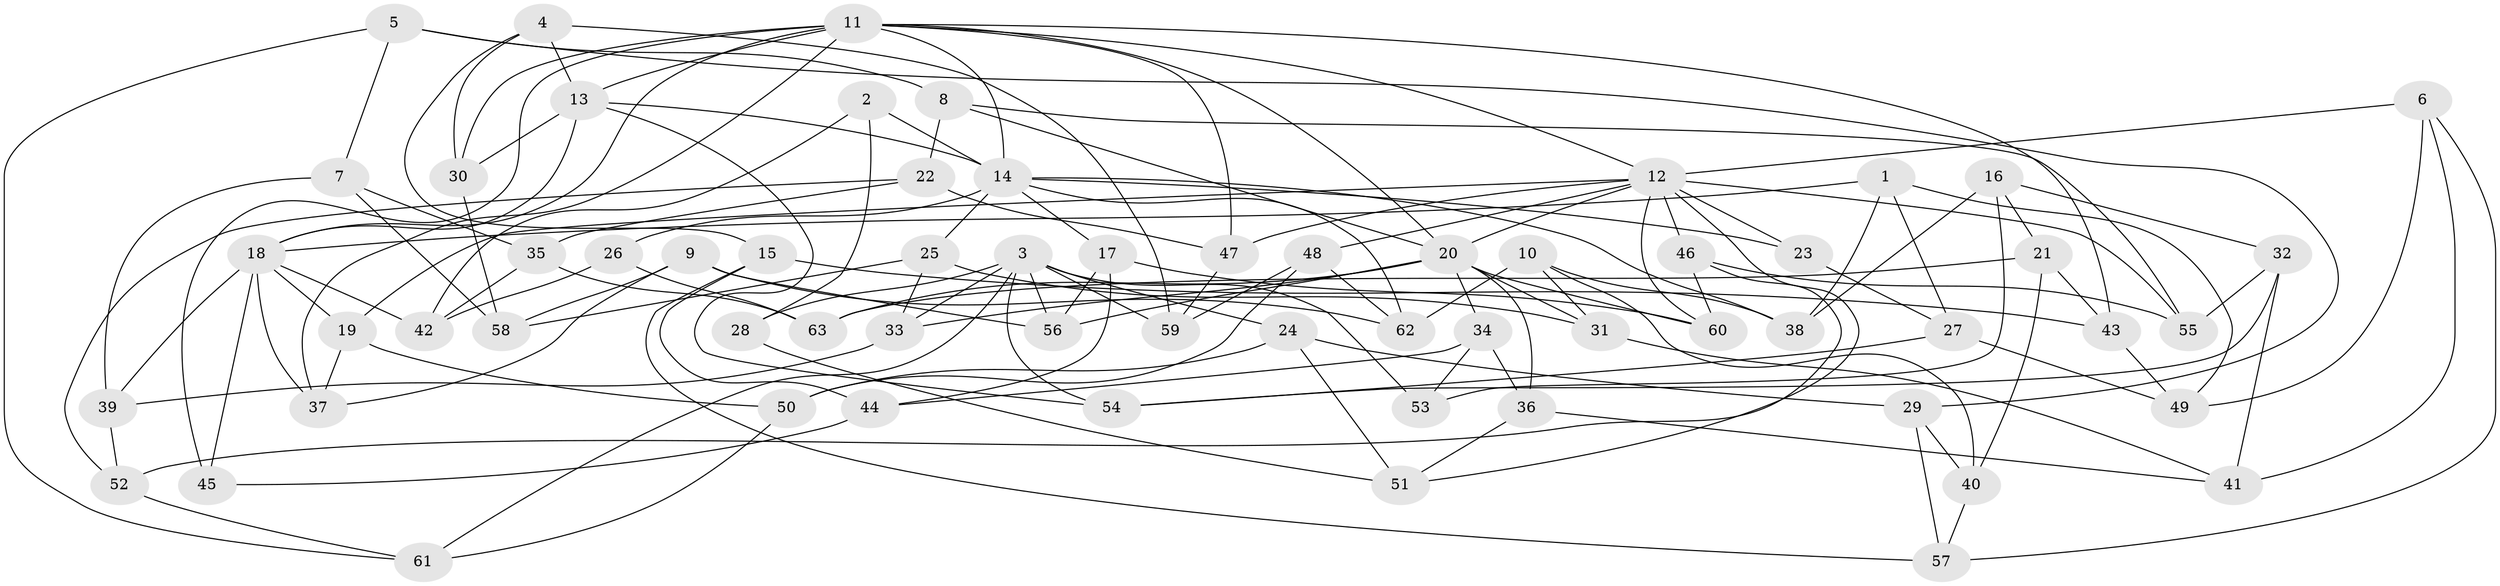 // original degree distribution, {4: 1.0}
// Generated by graph-tools (version 1.1) at 2025/53/03/04/25 22:53:51]
// undirected, 63 vertices, 140 edges
graph export_dot {
  node [color=gray90,style=filled];
  1;
  2;
  3;
  4;
  5;
  6;
  7;
  8;
  9;
  10;
  11;
  12;
  13;
  14;
  15;
  16;
  17;
  18;
  19;
  20;
  21;
  22;
  23;
  24;
  25;
  26;
  27;
  28;
  29;
  30;
  31;
  32;
  33;
  34;
  35;
  36;
  37;
  38;
  39;
  40;
  41;
  42;
  43;
  44;
  45;
  46;
  47;
  48;
  49;
  50;
  51;
  52;
  53;
  54;
  55;
  56;
  57;
  58;
  59;
  60;
  61;
  62;
  63;
  1 -- 18 [weight=1.0];
  1 -- 27 [weight=1.0];
  1 -- 38 [weight=1.0];
  1 -- 49 [weight=1.0];
  2 -- 14 [weight=2.0];
  2 -- 28 [weight=1.0];
  2 -- 42 [weight=1.0];
  3 -- 24 [weight=1.0];
  3 -- 28 [weight=2.0];
  3 -- 33 [weight=1.0];
  3 -- 53 [weight=2.0];
  3 -- 54 [weight=1.0];
  3 -- 56 [weight=1.0];
  3 -- 59 [weight=1.0];
  3 -- 61 [weight=1.0];
  4 -- 13 [weight=1.0];
  4 -- 15 [weight=1.0];
  4 -- 30 [weight=1.0];
  4 -- 59 [weight=1.0];
  5 -- 7 [weight=1.0];
  5 -- 8 [weight=1.0];
  5 -- 29 [weight=1.0];
  5 -- 61 [weight=1.0];
  6 -- 12 [weight=1.0];
  6 -- 41 [weight=1.0];
  6 -- 49 [weight=1.0];
  6 -- 57 [weight=1.0];
  7 -- 35 [weight=1.0];
  7 -- 39 [weight=1.0];
  7 -- 58 [weight=1.0];
  8 -- 20 [weight=1.0];
  8 -- 22 [weight=1.0];
  8 -- 55 [weight=1.0];
  9 -- 37 [weight=1.0];
  9 -- 56 [weight=1.0];
  9 -- 58 [weight=1.0];
  9 -- 62 [weight=1.0];
  10 -- 31 [weight=1.0];
  10 -- 38 [weight=1.0];
  10 -- 40 [weight=1.0];
  10 -- 62 [weight=1.0];
  11 -- 12 [weight=1.0];
  11 -- 13 [weight=2.0];
  11 -- 14 [weight=2.0];
  11 -- 18 [weight=1.0];
  11 -- 20 [weight=1.0];
  11 -- 30 [weight=1.0];
  11 -- 37 [weight=1.0];
  11 -- 43 [weight=1.0];
  11 -- 45 [weight=1.0];
  11 -- 47 [weight=1.0];
  12 -- 19 [weight=1.0];
  12 -- 20 [weight=1.0];
  12 -- 23 [weight=2.0];
  12 -- 46 [weight=1.0];
  12 -- 47 [weight=1.0];
  12 -- 48 [weight=1.0];
  12 -- 51 [weight=1.0];
  12 -- 55 [weight=1.0];
  12 -- 60 [weight=1.0];
  13 -- 14 [weight=1.0];
  13 -- 18 [weight=2.0];
  13 -- 30 [weight=1.0];
  13 -- 54 [weight=1.0];
  14 -- 17 [weight=1.0];
  14 -- 23 [weight=1.0];
  14 -- 25 [weight=1.0];
  14 -- 26 [weight=2.0];
  14 -- 38 [weight=1.0];
  14 -- 62 [weight=1.0];
  15 -- 43 [weight=1.0];
  15 -- 44 [weight=1.0];
  15 -- 57 [weight=1.0];
  16 -- 21 [weight=1.0];
  16 -- 32 [weight=1.0];
  16 -- 38 [weight=1.0];
  16 -- 53 [weight=1.0];
  17 -- 44 [weight=1.0];
  17 -- 56 [weight=1.0];
  17 -- 60 [weight=1.0];
  18 -- 19 [weight=1.0];
  18 -- 37 [weight=1.0];
  18 -- 39 [weight=1.0];
  18 -- 42 [weight=1.0];
  18 -- 45 [weight=2.0];
  19 -- 37 [weight=1.0];
  19 -- 50 [weight=1.0];
  20 -- 31 [weight=1.0];
  20 -- 33 [weight=1.0];
  20 -- 34 [weight=1.0];
  20 -- 36 [weight=1.0];
  20 -- 56 [weight=1.0];
  20 -- 60 [weight=1.0];
  20 -- 63 [weight=1.0];
  21 -- 40 [weight=1.0];
  21 -- 43 [weight=1.0];
  21 -- 63 [weight=1.0];
  22 -- 35 [weight=1.0];
  22 -- 47 [weight=1.0];
  22 -- 52 [weight=1.0];
  23 -- 27 [weight=1.0];
  24 -- 29 [weight=1.0];
  24 -- 50 [weight=1.0];
  24 -- 51 [weight=1.0];
  25 -- 31 [weight=1.0];
  25 -- 33 [weight=1.0];
  25 -- 58 [weight=1.0];
  26 -- 42 [weight=1.0];
  26 -- 63 [weight=1.0];
  27 -- 49 [weight=1.0];
  27 -- 54 [weight=1.0];
  28 -- 51 [weight=1.0];
  29 -- 40 [weight=1.0];
  29 -- 57 [weight=1.0];
  30 -- 58 [weight=1.0];
  31 -- 41 [weight=1.0];
  32 -- 41 [weight=1.0];
  32 -- 54 [weight=1.0];
  32 -- 55 [weight=1.0];
  33 -- 39 [weight=1.0];
  34 -- 36 [weight=1.0];
  34 -- 44 [weight=1.0];
  34 -- 53 [weight=1.0];
  35 -- 42 [weight=1.0];
  35 -- 63 [weight=1.0];
  36 -- 41 [weight=1.0];
  36 -- 51 [weight=1.0];
  39 -- 52 [weight=1.0];
  40 -- 57 [weight=1.0];
  43 -- 49 [weight=1.0];
  44 -- 45 [weight=1.0];
  46 -- 52 [weight=1.0];
  46 -- 55 [weight=1.0];
  46 -- 60 [weight=1.0];
  47 -- 59 [weight=1.0];
  48 -- 50 [weight=1.0];
  48 -- 59 [weight=1.0];
  48 -- 62 [weight=1.0];
  50 -- 61 [weight=1.0];
  52 -- 61 [weight=1.0];
}
